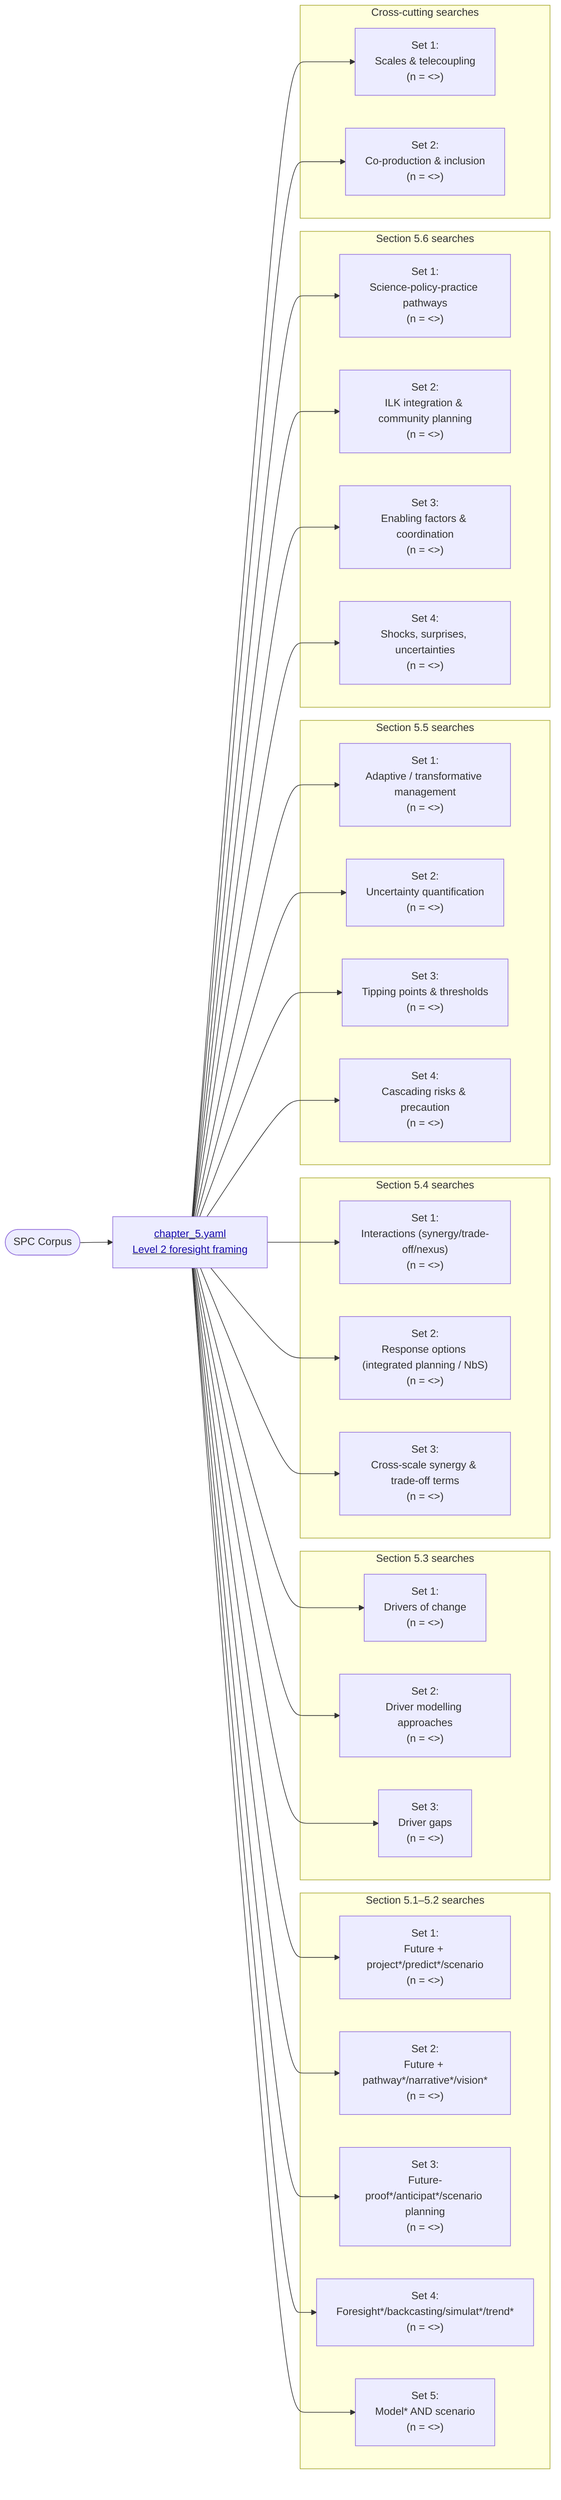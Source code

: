 %%{init: {'flowchart': {'htmlLabels': true}}}%%
flowchart LR
    Start([SPC Corpus]) --> Ch5L2["<u><span style='color:#1a0dab;'>chapter_5.yaml<br/>Level 2 foresight framing</span></u>"]
    click Ch5L2 "./input/search_terms/chapter_5.yaml" "Open chapter_5.yaml"

    subgraph L2Sets["Section 5.1–5.2 searches"]
        direction TB
        C5_1["Set 1:<br/>Future + project*/predict*/scenario<br/>(n = <<C5_1>>)"]
        C5_2["Set 2:<br/>Future + pathway*/narrative*/vision*<br/>(n = <<C5_2>>)"]
        C5_3["Set 3:<br/>Future-proof*/anticipat*/scenario planning<br/>(n = <<C5_3>>)"]
        C5_4["Set 4:<br/>Foresight*/backcasting/simulat*/trend*<br/>(n = <<C5_4>>)"]
        C5_5["Set 5:<br/>Model* AND scenario<br/>(n = <<C5_5>>)"]
    end
    Ch5L2 --> C5_1
    Ch5L2 --> C5_2
    Ch5L2 --> C5_3
    Ch5L2 --> C5_4
    Ch5L2 --> C5_5

    subgraph L3Sets["Section 5.3 searches"]
        direction TB
        C5_3a["Set 1:<br/>Drivers of change<br/>(n = <<C5_3a>>)"]
        C5_3b["Set 2:<br/>Driver modelling approaches<br/>(n = <<C5_3b>>)"]
        C5_3c["Set 3:<br/>Driver gaps<br/>(n = <<C5_3c>>)"]
    end
    Ch5L2 --> C5_3a
    Ch5L2 --> C5_3b
    Ch5L2 --> C5_3c

    subgraph L4Sets["Section 5.4 searches"]
        direction TB
        C5_4a["Set 1:<br/>Interactions (synergy/trade-off/nexus)<br/>(n = <<C5_4a>>)"]
        C5_4b["Set 2:<br/>Response options (integrated planning / NbS)<br/>(n = <<C5_4b>>)"]
        C5_4c["Set 3:<br/>Cross-scale synergy & trade-off terms<br/>(n = <<C5_4c>>)"]
    end
    Ch5L2 --> C5_4a
    Ch5L2 --> C5_4b
    Ch5L2 --> C5_4c

    subgraph L5Sets["Section 5.5 searches"]
        direction TB
        C5_5a["Set 1:<br/>Adaptive / transformative management<br/>(n = <<C5_5a>>)"]
        C5_5b["Set 2:<br/>Uncertainty quantification<br/>(n = <<C5_5b>>)"]
        C5_5c["Set 3:<br/>Tipping points & thresholds<br/>(n = <<C5_5c>>)"]
        C5_5d["Set 4:<br/>Cascading risks & precaution<br/>(n = <<C5_5d>>)"]
    end
    Ch5L2 --> C5_5a
    Ch5L2 --> C5_5b
    Ch5L2 --> C5_5c
    Ch5L2 --> C5_5d

    subgraph L6Sets["Section 5.6 searches"]
        direction TB
        C5_6a["Set 1:<br/>Science-policy-practice pathways<br/>(n = <<C5_6a>>)"]
        C5_6b["Set 2:<br/>ILK integration & community planning<br/>(n = <<C5_6b>>)"]
        C5_6c["Set 3:<br/>Enabling factors & coordination<br/>(n = <<C5_6c>>)"]
        C5_6d["Set 4:<br/>Shocks, surprises, uncertainties<br/>(n = <<C5_6d>>)"]
    end
    Ch5L2 --> C5_6a
    Ch5L2 --> C5_6b
    Ch5L2 --> C5_6c
    Ch5L2 --> C5_6d

    subgraph CCSets["Cross-cutting searches"]
        direction TB
        CC1["Set 1:<br/>Scales & telecoupling<br/>(n = <<CC1>>)"]
        CC2["Set 2:<br/>Co-production & inclusion<br/>(n = <<CC2>>)"]
    end
    Ch5L2 --> CC1
    Ch5L2 --> CC2